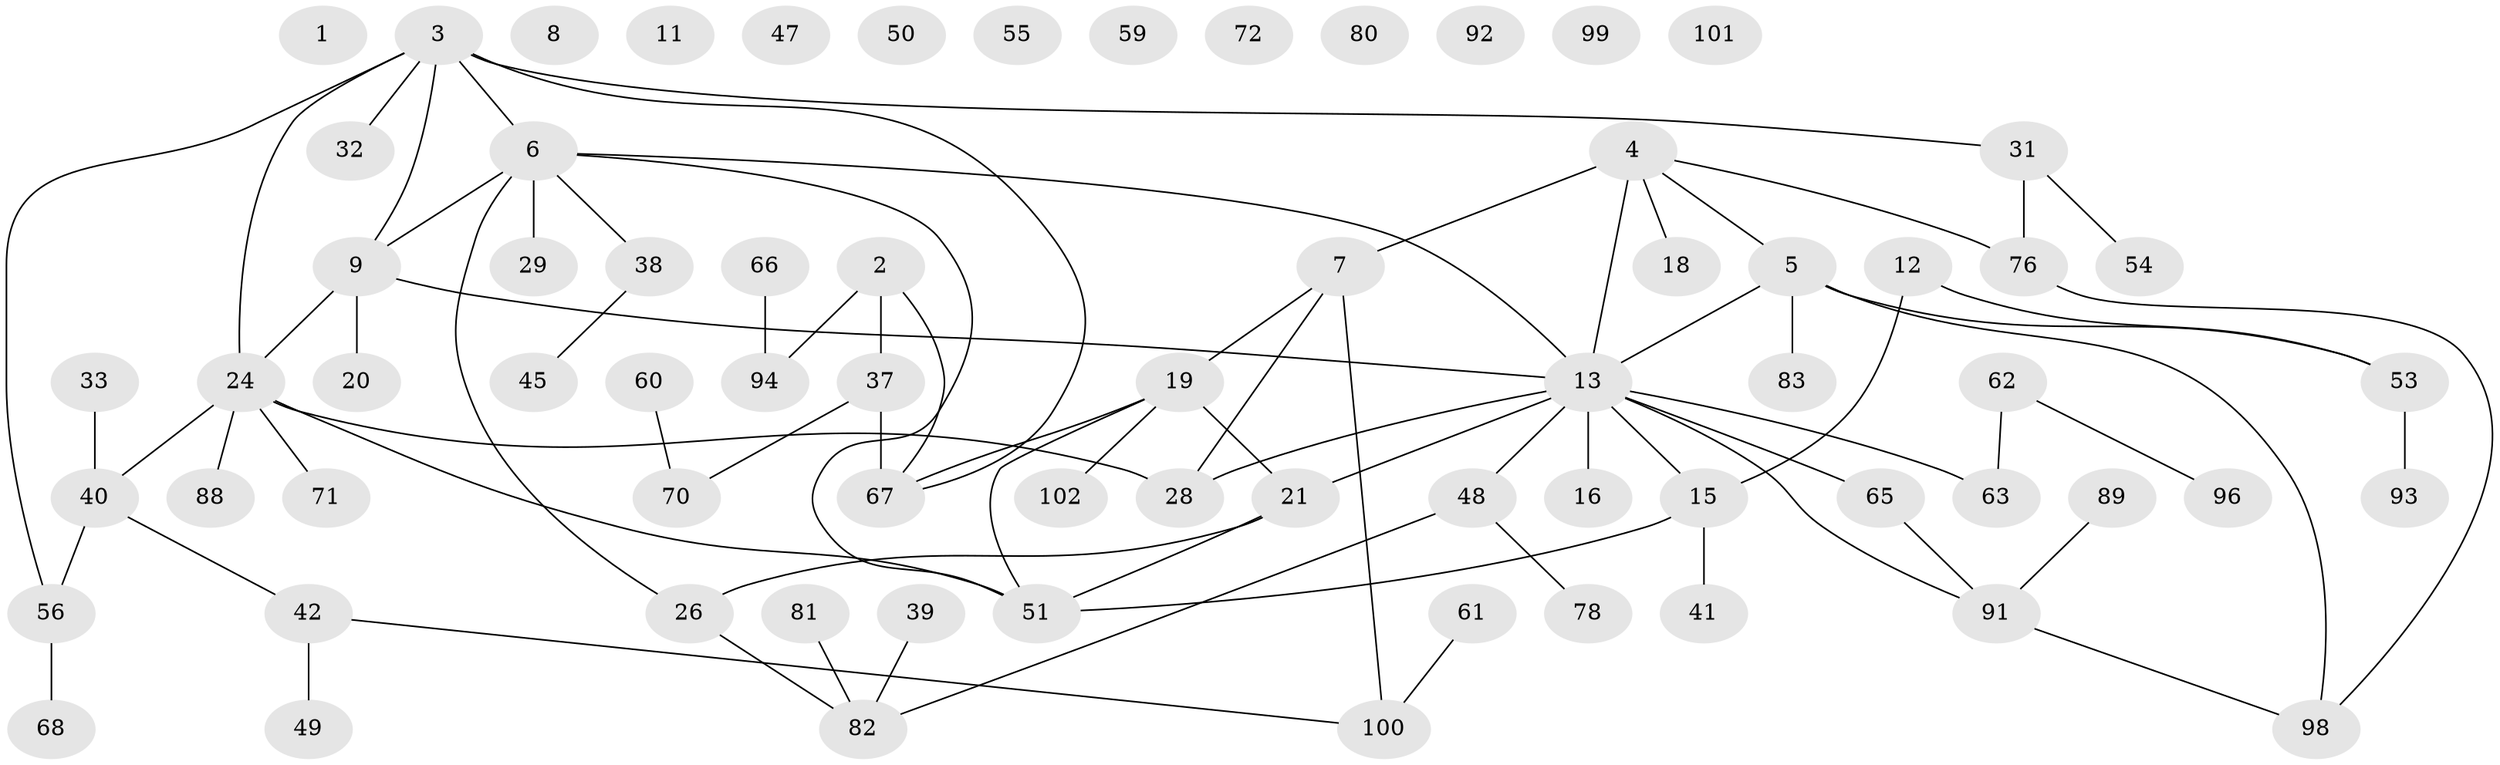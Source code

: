 // original degree distribution, {0: 0.10784313725490197, 2: 0.19607843137254902, 3: 0.19607843137254902, 1: 0.30392156862745096, 5: 0.0784313725490196, 4: 0.09803921568627451, 6: 0.00980392156862745, 7: 0.00980392156862745}
// Generated by graph-tools (version 1.1) at 2025/16/03/04/25 18:16:25]
// undirected, 71 vertices, 80 edges
graph export_dot {
graph [start="1"]
  node [color=gray90,style=filled];
  1;
  2 [super="+34+75"];
  3 [super="+36+46+58"];
  4 [super="+97"];
  5 [super="+69"];
  6 [super="+14+79"];
  7 [super="+10+35+64"];
  8;
  9 [super="+74+95"];
  11 [super="+22"];
  12 [super="+86"];
  13 [super="+17+23+43+87"];
  15 [super="+30+77"];
  16 [super="+44"];
  18;
  19 [super="+84+90"];
  20;
  21 [super="+52+85"];
  24 [super="+25+57+73"];
  26 [super="+27"];
  28;
  29;
  31;
  32;
  33;
  37;
  38;
  39;
  40;
  41;
  42;
  45;
  47;
  48;
  49;
  50;
  51;
  53;
  54;
  55;
  56;
  59;
  60;
  61;
  62;
  63;
  65;
  66;
  67;
  68;
  70;
  71;
  72;
  76;
  78;
  80;
  81;
  82;
  83;
  88;
  89;
  91;
  92;
  93;
  94;
  96;
  98;
  99;
  100;
  101;
  102;
  2 -- 67;
  2 -- 94;
  2 -- 37;
  3 -- 32;
  3 -- 56;
  3 -- 31;
  3 -- 67;
  3 -- 6;
  3 -- 9;
  3 -- 24;
  4 -- 18;
  4 -- 76;
  4 -- 13 [weight=2];
  4 -- 5;
  4 -- 7;
  5 -- 98;
  5 -- 83;
  5 -- 53;
  5 -- 13;
  6 -- 51;
  6 -- 29;
  6 -- 38;
  6 -- 9;
  6 -- 13;
  6 -- 26;
  7 -- 100;
  7 -- 28;
  7 -- 19;
  9 -- 20;
  9 -- 13;
  9 -- 24;
  12 -- 53;
  12 -- 15;
  13 -- 48;
  13 -- 65;
  13 -- 91;
  13 -- 28;
  13 -- 63;
  13 -- 15;
  13 -- 16;
  13 -- 21;
  15 -- 51;
  15 -- 41;
  19 -- 102;
  19 -- 67;
  19 -- 51;
  19 -- 21;
  21 -- 51;
  21 -- 26;
  24 -- 51;
  24 -- 71;
  24 -- 40;
  24 -- 88;
  24 -- 28;
  26 -- 82;
  31 -- 54;
  31 -- 76;
  33 -- 40;
  37 -- 67;
  37 -- 70;
  38 -- 45;
  39 -- 82;
  40 -- 42;
  40 -- 56;
  42 -- 49;
  42 -- 100;
  48 -- 78;
  48 -- 82;
  53 -- 93;
  56 -- 68;
  60 -- 70;
  61 -- 100;
  62 -- 63;
  62 -- 96;
  65 -- 91;
  66 -- 94;
  76 -- 98;
  81 -- 82;
  89 -- 91;
  91 -- 98;
}
